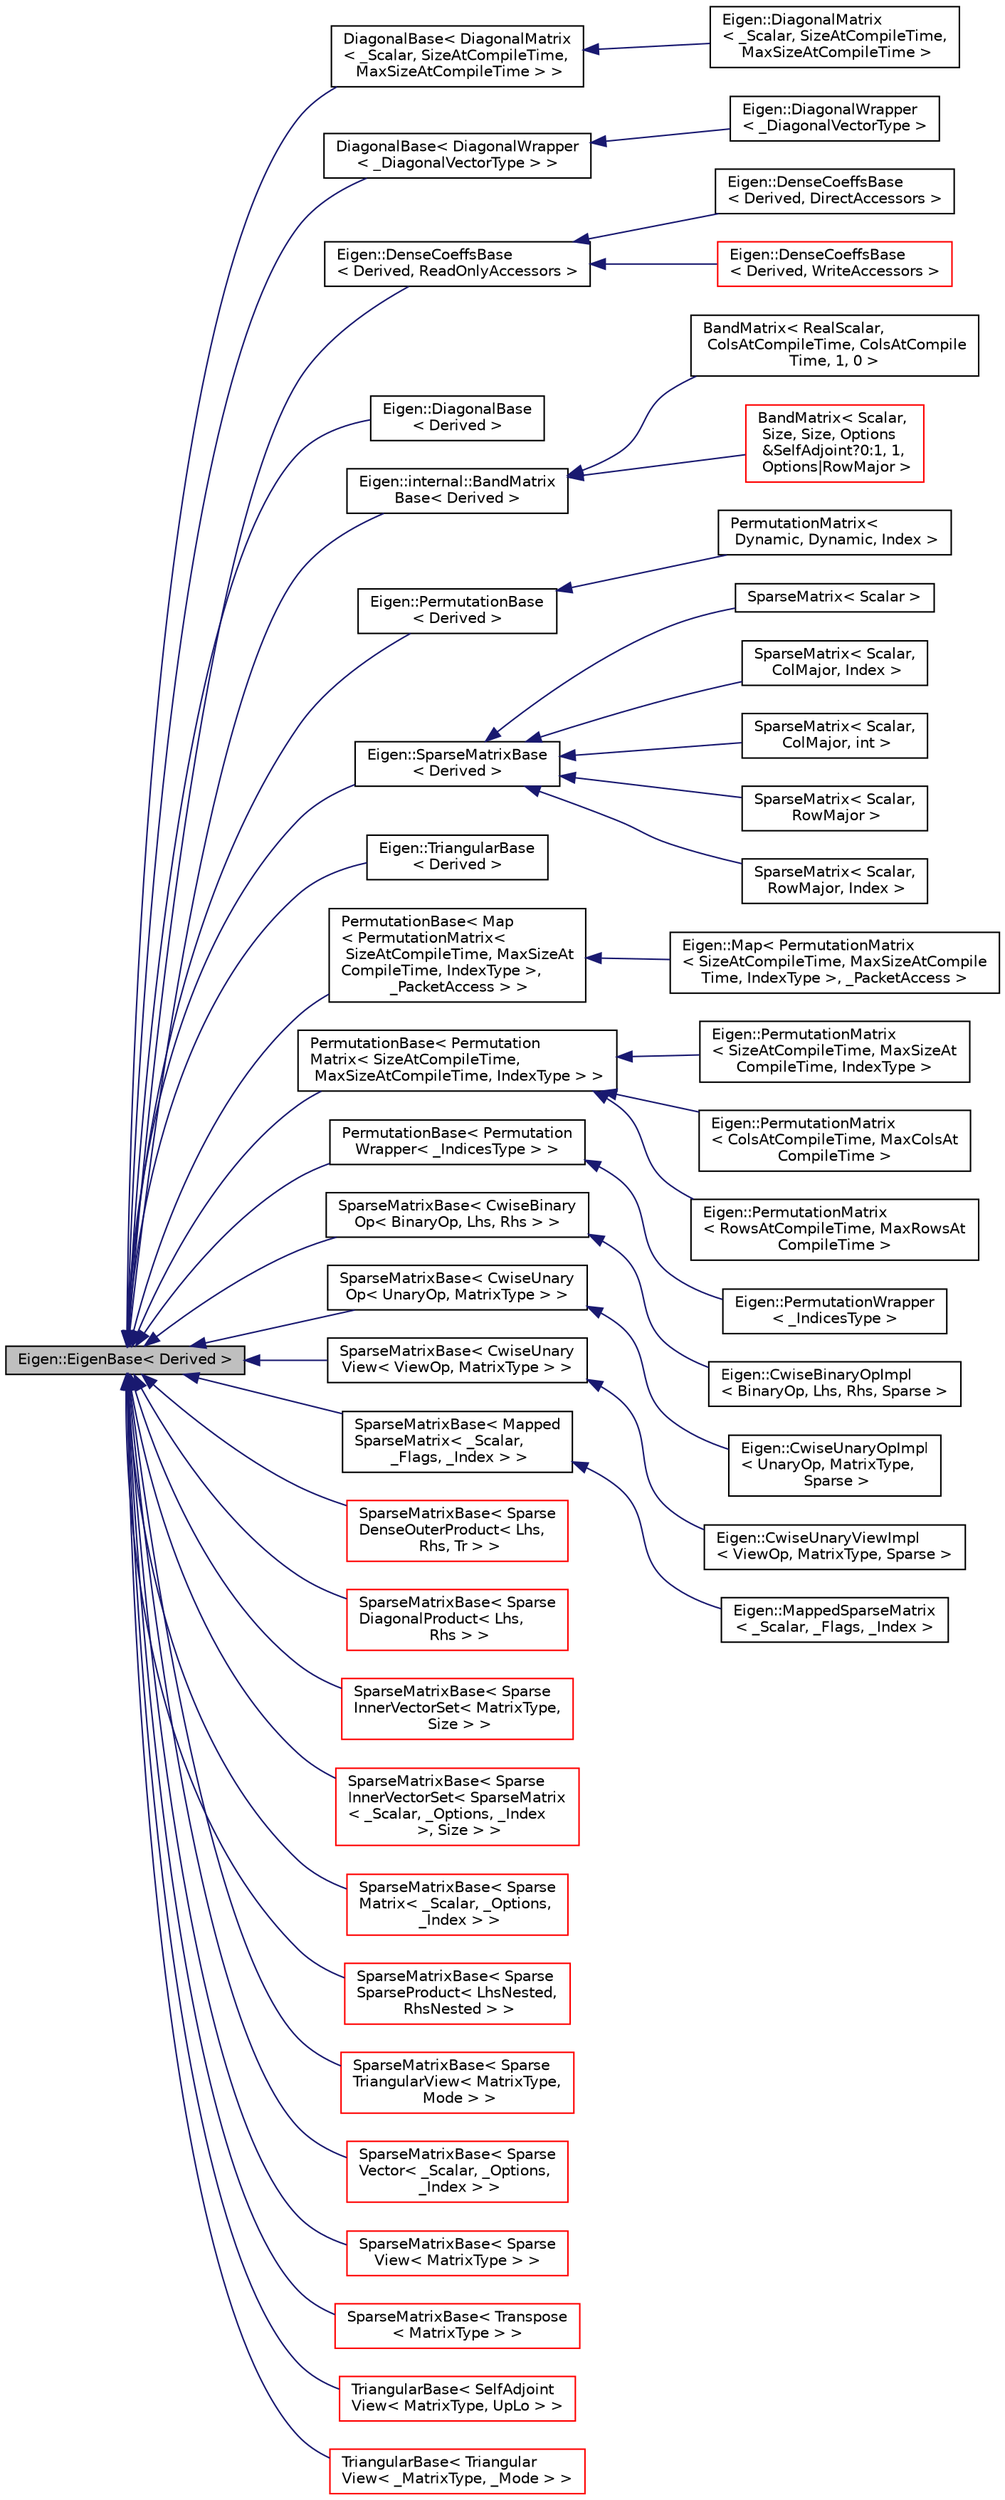 digraph "Eigen::EigenBase&lt; Derived &gt;"
{
  edge [fontname="Helvetica",fontsize="10",labelfontname="Helvetica",labelfontsize="10"];
  node [fontname="Helvetica",fontsize="10",shape=record];
  rankdir="LR";
  Node1 [label="Eigen::EigenBase\< Derived \>",height=0.2,width=0.4,color="black", fillcolor="grey75", style="filled" fontcolor="black"];
  Node1 -> Node2 [dir="back",color="midnightblue",fontsize="10",style="solid",fontname="Helvetica"];
  Node2 [label="DiagonalBase\< DiagonalMatrix\l\< _Scalar, SizeAtCompileTime,\l MaxSizeAtCompileTime \> \>",height=0.2,width=0.4,color="black", fillcolor="white", style="filled",URL="$classEigen_1_1DiagonalBase.html"];
  Node2 -> Node3 [dir="back",color="midnightblue",fontsize="10",style="solid",fontname="Helvetica"];
  Node3 [label="Eigen::DiagonalMatrix\l\< _Scalar, SizeAtCompileTime,\l MaxSizeAtCompileTime \>",height=0.2,width=0.4,color="black", fillcolor="white", style="filled",URL="$classEigen_1_1DiagonalMatrix.html",tooltip="Represents a diagonal matrix with its storage. "];
  Node1 -> Node4 [dir="back",color="midnightblue",fontsize="10",style="solid",fontname="Helvetica"];
  Node4 [label="DiagonalBase\< DiagonalWrapper\l\< _DiagonalVectorType \> \>",height=0.2,width=0.4,color="black", fillcolor="white", style="filled",URL="$classEigen_1_1DiagonalBase.html"];
  Node4 -> Node5 [dir="back",color="midnightblue",fontsize="10",style="solid",fontname="Helvetica"];
  Node5 [label="Eigen::DiagonalWrapper\l\< _DiagonalVectorType \>",height=0.2,width=0.4,color="black", fillcolor="white", style="filled",URL="$classEigen_1_1DiagonalWrapper.html",tooltip="Expression of a diagonal matrix. "];
  Node1 -> Node6 [dir="back",color="midnightblue",fontsize="10",style="solid",fontname="Helvetica"];
  Node6 [label="Eigen::DenseCoeffsBase\l\< Derived, ReadOnlyAccessors \>",height=0.2,width=0.4,color="black", fillcolor="white", style="filled",URL="$classEigen_1_1DenseCoeffsBase_3_01Derived_00_01ReadOnlyAccessors_01_4.html",tooltip="Base class providing read-only coefficient access to matrices and arrays. "];
  Node6 -> Node7 [dir="back",color="midnightblue",fontsize="10",style="solid",fontname="Helvetica"];
  Node7 [label="Eigen::DenseCoeffsBase\l\< Derived, DirectAccessors \>",height=0.2,width=0.4,color="black", fillcolor="white", style="filled",URL="$classEigen_1_1DenseCoeffsBase_3_01Derived_00_01DirectAccessors_01_4.html",tooltip="Base class providing direct read-only coefficient access to matrices and arrays. "];
  Node6 -> Node8 [dir="back",color="midnightblue",fontsize="10",style="solid",fontname="Helvetica"];
  Node8 [label="Eigen::DenseCoeffsBase\l\< Derived, WriteAccessors \>",height=0.2,width=0.4,color="red", fillcolor="white", style="filled",URL="$classEigen_1_1DenseCoeffsBase_3_01Derived_00_01WriteAccessors_01_4.html",tooltip="Base class providing read/write coefficient access to matrices and arrays. "];
  Node1 -> Node9 [dir="back",color="midnightblue",fontsize="10",style="solid",fontname="Helvetica"];
  Node9 [label="Eigen::DiagonalBase\l\< Derived \>",height=0.2,width=0.4,color="black", fillcolor="white", style="filled",URL="$classEigen_1_1DiagonalBase.html"];
  Node1 -> Node10 [dir="back",color="midnightblue",fontsize="10",style="solid",fontname="Helvetica"];
  Node10 [label="Eigen::internal::BandMatrix\lBase\< Derived \>",height=0.2,width=0.4,color="black", fillcolor="white", style="filled",URL="$classEigen_1_1internal_1_1BandMatrixBase.html"];
  Node10 -> Node11 [dir="back",color="midnightblue",fontsize="10",style="solid",fontname="Helvetica"];
  Node11 [label="BandMatrix\< RealScalar,\l ColsAtCompileTime, ColsAtCompile\lTime, 1, 0 \>",height=0.2,width=0.4,color="black", fillcolor="white", style="filled",URL="$classEigen_1_1internal_1_1BandMatrix.html"];
  Node10 -> Node12 [dir="back",color="midnightblue",fontsize="10",style="solid",fontname="Helvetica"];
  Node12 [label="BandMatrix\< Scalar,\l Size, Size, Options\l &SelfAdjoint?0:1, 1,\l Options\|RowMajor \>",height=0.2,width=0.4,color="red", fillcolor="white", style="filled",URL="$classEigen_1_1internal_1_1BandMatrix.html"];
  Node1 -> Node13 [dir="back",color="midnightblue",fontsize="10",style="solid",fontname="Helvetica"];
  Node13 [label="Eigen::PermutationBase\l\< Derived \>",height=0.2,width=0.4,color="black", fillcolor="white", style="filled",URL="$classEigen_1_1PermutationBase.html",tooltip="Base class for permutations. "];
  Node13 -> Node14 [dir="back",color="midnightblue",fontsize="10",style="solid",fontname="Helvetica"];
  Node14 [label="PermutationMatrix\<\l Dynamic, Dynamic, Index \>",height=0.2,width=0.4,color="black", fillcolor="white", style="filled",URL="$classEigen_1_1PermutationMatrix.html"];
  Node1 -> Node15 [dir="back",color="midnightblue",fontsize="10",style="solid",fontname="Helvetica"];
  Node15 [label="Eigen::SparseMatrixBase\l\< Derived \>",height=0.2,width=0.4,color="black", fillcolor="white", style="filled",URL="$classEigen_1_1SparseMatrixBase.html",tooltip="Base class of any sparse matrices or sparse expressions. "];
  Node15 -> Node16 [dir="back",color="midnightblue",fontsize="10",style="solid",fontname="Helvetica"];
  Node16 [label="SparseMatrix\< Scalar \>",height=0.2,width=0.4,color="black", fillcolor="white", style="filled",URL="$classEigen_1_1SparseMatrix.html"];
  Node15 -> Node17 [dir="back",color="midnightblue",fontsize="10",style="solid",fontname="Helvetica"];
  Node17 [label="SparseMatrix\< Scalar,\l ColMajor, Index \>",height=0.2,width=0.4,color="black", fillcolor="white", style="filled",URL="$classEigen_1_1SparseMatrix.html"];
  Node15 -> Node18 [dir="back",color="midnightblue",fontsize="10",style="solid",fontname="Helvetica"];
  Node18 [label="SparseMatrix\< Scalar,\l ColMajor, int \>",height=0.2,width=0.4,color="black", fillcolor="white", style="filled",URL="$classEigen_1_1SparseMatrix.html"];
  Node15 -> Node19 [dir="back",color="midnightblue",fontsize="10",style="solid",fontname="Helvetica"];
  Node19 [label="SparseMatrix\< Scalar,\l RowMajor \>",height=0.2,width=0.4,color="black", fillcolor="white", style="filled",URL="$classEigen_1_1SparseMatrix.html"];
  Node15 -> Node20 [dir="back",color="midnightblue",fontsize="10",style="solid",fontname="Helvetica"];
  Node20 [label="SparseMatrix\< Scalar,\l RowMajor, Index \>",height=0.2,width=0.4,color="black", fillcolor="white", style="filled",URL="$classEigen_1_1SparseMatrix.html"];
  Node1 -> Node21 [dir="back",color="midnightblue",fontsize="10",style="solid",fontname="Helvetica"];
  Node21 [label="Eigen::TriangularBase\l\< Derived \>",height=0.2,width=0.4,color="black", fillcolor="white", style="filled",URL="$classEigen_1_1TriangularBase.html"];
  Node1 -> Node22 [dir="back",color="midnightblue",fontsize="10",style="solid",fontname="Helvetica"];
  Node22 [label="PermutationBase\< Map\l\< PermutationMatrix\<\l SizeAtCompileTime, MaxSizeAt\lCompileTime, IndexType \>,\l _PacketAccess \> \>",height=0.2,width=0.4,color="black", fillcolor="white", style="filled",URL="$classEigen_1_1PermutationBase.html"];
  Node22 -> Node23 [dir="back",color="midnightblue",fontsize="10",style="solid",fontname="Helvetica"];
  Node23 [label="Eigen::Map\< PermutationMatrix\l\< SizeAtCompileTime, MaxSizeAtCompile\lTime, IndexType \>, _PacketAccess \>",height=0.2,width=0.4,color="black", fillcolor="white", style="filled",URL="$classEigen_1_1Map_3_01PermutationMatrix_3_01SizeAtCompileTime_00_01MaxSizeAtCompileTime_00_01Indb10806d009921233938eba814f58675d.html"];
  Node1 -> Node24 [dir="back",color="midnightblue",fontsize="10",style="solid",fontname="Helvetica"];
  Node24 [label="PermutationBase\< Permutation\lMatrix\< SizeAtCompileTime,\l MaxSizeAtCompileTime, IndexType \> \>",height=0.2,width=0.4,color="black", fillcolor="white", style="filled",URL="$classEigen_1_1PermutationBase.html"];
  Node24 -> Node25 [dir="back",color="midnightblue",fontsize="10",style="solid",fontname="Helvetica"];
  Node25 [label="Eigen::PermutationMatrix\l\< SizeAtCompileTime, MaxSizeAt\lCompileTime, IndexType \>",height=0.2,width=0.4,color="black", fillcolor="white", style="filled",URL="$classEigen_1_1PermutationMatrix.html",tooltip="Permutation matrix. "];
  Node24 -> Node26 [dir="back",color="midnightblue",fontsize="10",style="solid",fontname="Helvetica"];
  Node26 [label="Eigen::PermutationMatrix\l\< ColsAtCompileTime, MaxColsAt\lCompileTime \>",height=0.2,width=0.4,color="black", fillcolor="white", style="filled",URL="$classEigen_1_1PermutationMatrix.html"];
  Node24 -> Node27 [dir="back",color="midnightblue",fontsize="10",style="solid",fontname="Helvetica"];
  Node27 [label="Eigen::PermutationMatrix\l\< RowsAtCompileTime, MaxRowsAt\lCompileTime \>",height=0.2,width=0.4,color="black", fillcolor="white", style="filled",URL="$classEigen_1_1PermutationMatrix.html"];
  Node1 -> Node28 [dir="back",color="midnightblue",fontsize="10",style="solid",fontname="Helvetica"];
  Node28 [label="PermutationBase\< Permutation\lWrapper\< _IndicesType \> \>",height=0.2,width=0.4,color="black", fillcolor="white", style="filled",URL="$classEigen_1_1PermutationBase.html"];
  Node28 -> Node29 [dir="back",color="midnightblue",fontsize="10",style="solid",fontname="Helvetica"];
  Node29 [label="Eigen::PermutationWrapper\l\< _IndicesType \>",height=0.2,width=0.4,color="black", fillcolor="white", style="filled",URL="$classEigen_1_1PermutationWrapper.html",tooltip="Class to view a vector of integers as a permutation matrix. "];
  Node1 -> Node30 [dir="back",color="midnightblue",fontsize="10",style="solid",fontname="Helvetica"];
  Node30 [label="SparseMatrixBase\< CwiseBinary\lOp\< BinaryOp, Lhs, Rhs \> \>",height=0.2,width=0.4,color="black", fillcolor="white", style="filled",URL="$classEigen_1_1SparseMatrixBase.html"];
  Node30 -> Node31 [dir="back",color="midnightblue",fontsize="10",style="solid",fontname="Helvetica"];
  Node31 [label="Eigen::CwiseBinaryOpImpl\l\< BinaryOp, Lhs, Rhs, Sparse \>",height=0.2,width=0.4,color="black", fillcolor="white", style="filled",URL="$classEigen_1_1CwiseBinaryOpImpl_3_01BinaryOp_00_01Lhs_00_01Rhs_00_01Sparse_01_4.html"];
  Node1 -> Node32 [dir="back",color="midnightblue",fontsize="10",style="solid",fontname="Helvetica"];
  Node32 [label="SparseMatrixBase\< CwiseUnary\lOp\< UnaryOp, MatrixType \> \>",height=0.2,width=0.4,color="black", fillcolor="white", style="filled",URL="$classEigen_1_1SparseMatrixBase.html"];
  Node32 -> Node33 [dir="back",color="midnightblue",fontsize="10",style="solid",fontname="Helvetica"];
  Node33 [label="Eigen::CwiseUnaryOpImpl\l\< UnaryOp, MatrixType,\l Sparse \>",height=0.2,width=0.4,color="black", fillcolor="white", style="filled",URL="$classEigen_1_1CwiseUnaryOpImpl_3_01UnaryOp_00_01MatrixType_00_01Sparse_01_4.html"];
  Node1 -> Node34 [dir="back",color="midnightblue",fontsize="10",style="solid",fontname="Helvetica"];
  Node34 [label="SparseMatrixBase\< CwiseUnary\lView\< ViewOp, MatrixType \> \>",height=0.2,width=0.4,color="black", fillcolor="white", style="filled",URL="$classEigen_1_1SparseMatrixBase.html"];
  Node34 -> Node35 [dir="back",color="midnightblue",fontsize="10",style="solid",fontname="Helvetica"];
  Node35 [label="Eigen::CwiseUnaryViewImpl\l\< ViewOp, MatrixType, Sparse \>",height=0.2,width=0.4,color="black", fillcolor="white", style="filled",URL="$classEigen_1_1CwiseUnaryViewImpl_3_01ViewOp_00_01MatrixType_00_01Sparse_01_4.html"];
  Node1 -> Node36 [dir="back",color="midnightblue",fontsize="10",style="solid",fontname="Helvetica"];
  Node36 [label="SparseMatrixBase\< Mapped\lSparseMatrix\< _Scalar,\l _Flags, _Index \> \>",height=0.2,width=0.4,color="black", fillcolor="white", style="filled",URL="$classEigen_1_1SparseMatrixBase.html"];
  Node36 -> Node37 [dir="back",color="midnightblue",fontsize="10",style="solid",fontname="Helvetica"];
  Node37 [label="Eigen::MappedSparseMatrix\l\< _Scalar, _Flags, _Index \>",height=0.2,width=0.4,color="black", fillcolor="white", style="filled",URL="$classEigen_1_1MappedSparseMatrix.html",tooltip="Sparse matrix. "];
  Node1 -> Node38 [dir="back",color="midnightblue",fontsize="10",style="solid",fontname="Helvetica"];
  Node38 [label="SparseMatrixBase\< Sparse\lDenseOuterProduct\< Lhs,\l Rhs, Tr \> \>",height=0.2,width=0.4,color="red", fillcolor="white", style="filled",URL="$classEigen_1_1SparseMatrixBase.html"];
  Node1 -> Node39 [dir="back",color="midnightblue",fontsize="10",style="solid",fontname="Helvetica"];
  Node39 [label="SparseMatrixBase\< Sparse\lDiagonalProduct\< Lhs,\l Rhs \> \>",height=0.2,width=0.4,color="red", fillcolor="white", style="filled",URL="$classEigen_1_1SparseMatrixBase.html"];
  Node1 -> Node40 [dir="back",color="midnightblue",fontsize="10",style="solid",fontname="Helvetica"];
  Node40 [label="SparseMatrixBase\< Sparse\lInnerVectorSet\< MatrixType,\l Size \> \>",height=0.2,width=0.4,color="red", fillcolor="white", style="filled",URL="$classEigen_1_1SparseMatrixBase.html"];
  Node1 -> Node41 [dir="back",color="midnightblue",fontsize="10",style="solid",fontname="Helvetica"];
  Node41 [label="SparseMatrixBase\< Sparse\lInnerVectorSet\< SparseMatrix\l\< _Scalar, _Options, _Index\l \>, Size \> \>",height=0.2,width=0.4,color="red", fillcolor="white", style="filled",URL="$classEigen_1_1SparseMatrixBase.html"];
  Node1 -> Node42 [dir="back",color="midnightblue",fontsize="10",style="solid",fontname="Helvetica"];
  Node42 [label="SparseMatrixBase\< Sparse\lMatrix\< _Scalar, _Options,\l _Index \> \>",height=0.2,width=0.4,color="red", fillcolor="white", style="filled",URL="$classEigen_1_1SparseMatrixBase.html"];
  Node1 -> Node43 [dir="back",color="midnightblue",fontsize="10",style="solid",fontname="Helvetica"];
  Node43 [label="SparseMatrixBase\< Sparse\lSparseProduct\< LhsNested,\l RhsNested \> \>",height=0.2,width=0.4,color="red", fillcolor="white", style="filled",URL="$classEigen_1_1SparseMatrixBase.html"];
  Node1 -> Node44 [dir="back",color="midnightblue",fontsize="10",style="solid",fontname="Helvetica"];
  Node44 [label="SparseMatrixBase\< Sparse\lTriangularView\< MatrixType,\l Mode \> \>",height=0.2,width=0.4,color="red", fillcolor="white", style="filled",URL="$classEigen_1_1SparseMatrixBase.html"];
  Node1 -> Node45 [dir="back",color="midnightblue",fontsize="10",style="solid",fontname="Helvetica"];
  Node45 [label="SparseMatrixBase\< Sparse\lVector\< _Scalar, _Options,\l _Index \> \>",height=0.2,width=0.4,color="red", fillcolor="white", style="filled",URL="$classEigen_1_1SparseMatrixBase.html"];
  Node1 -> Node46 [dir="back",color="midnightblue",fontsize="10",style="solid",fontname="Helvetica"];
  Node46 [label="SparseMatrixBase\< Sparse\lView\< MatrixType \> \>",height=0.2,width=0.4,color="red", fillcolor="white", style="filled",URL="$classEigen_1_1SparseMatrixBase.html"];
  Node1 -> Node47 [dir="back",color="midnightblue",fontsize="10",style="solid",fontname="Helvetica"];
  Node47 [label="SparseMatrixBase\< Transpose\l\< MatrixType \> \>",height=0.2,width=0.4,color="red", fillcolor="white", style="filled",URL="$classEigen_1_1SparseMatrixBase.html"];
  Node1 -> Node48 [dir="back",color="midnightblue",fontsize="10",style="solid",fontname="Helvetica"];
  Node48 [label="TriangularBase\< SelfAdjoint\lView\< MatrixType, UpLo \> \>",height=0.2,width=0.4,color="red", fillcolor="white", style="filled",URL="$classEigen_1_1TriangularBase.html"];
  Node1 -> Node49 [dir="back",color="midnightblue",fontsize="10",style="solid",fontname="Helvetica"];
  Node49 [label="TriangularBase\< Triangular\lView\< _MatrixType, _Mode \> \>",height=0.2,width=0.4,color="red", fillcolor="white", style="filled",URL="$classEigen_1_1TriangularBase.html"];
}
